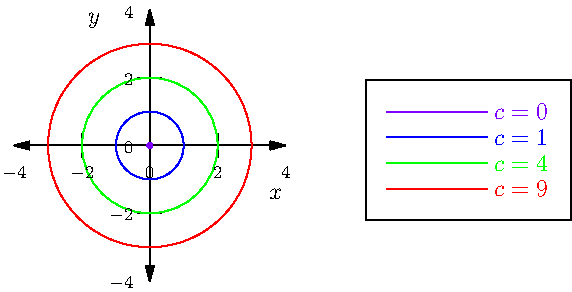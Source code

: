 // Asymptote code for plotting level curves of f(x, y) = x^2 + y^2
import graph;

size(10cm);

real f(real x, real y) {
  return x^2 + y^2;
}

// Set up the range of the plot
real xmin = -4, xmax = 4;
real ymin = -4, ymax = 4;

// Draw axes
xaxis("$x$", xmin, xmax, Ticks(Label(fontsize(9pt)), Step=2, begin=false, end=false), Arrows);
yaxis("$y$", ymin, ymax, Ticks(Label(fontsize(9pt)), Step=2, begin=false, end=false), Arrows);

// Plot the level curves for different values of c
draw(circle((0, 0), 0), purple, "$c = 0$");
dot((0,0), purple);
draw(circle((0, 0), 1), blue, "$c = 1$");
draw(circle((0, 0), 2), green, "$c = 4$");
draw(circle((0, 0), 3), red, "$c = 9$");

add(legend(),(7,1), UnFill);
